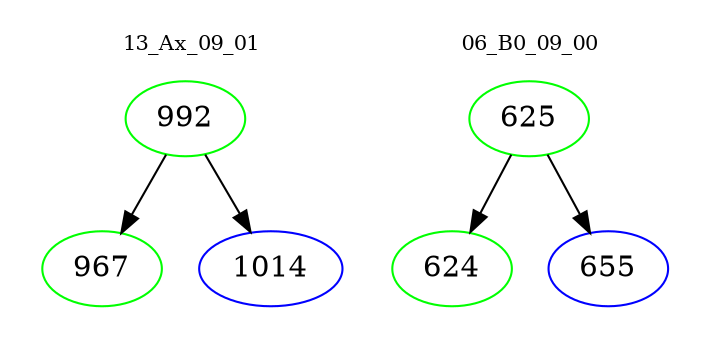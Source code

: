 digraph{
subgraph cluster_0 {
color = white
label = "13_Ax_09_01";
fontsize=10;
T0_992 [label="992", color="green"]
T0_992 -> T0_967 [color="black"]
T0_967 [label="967", color="green"]
T0_992 -> T0_1014 [color="black"]
T0_1014 [label="1014", color="blue"]
}
subgraph cluster_1 {
color = white
label = "06_B0_09_00";
fontsize=10;
T1_625 [label="625", color="green"]
T1_625 -> T1_624 [color="black"]
T1_624 [label="624", color="green"]
T1_625 -> T1_655 [color="black"]
T1_655 [label="655", color="blue"]
}
}
